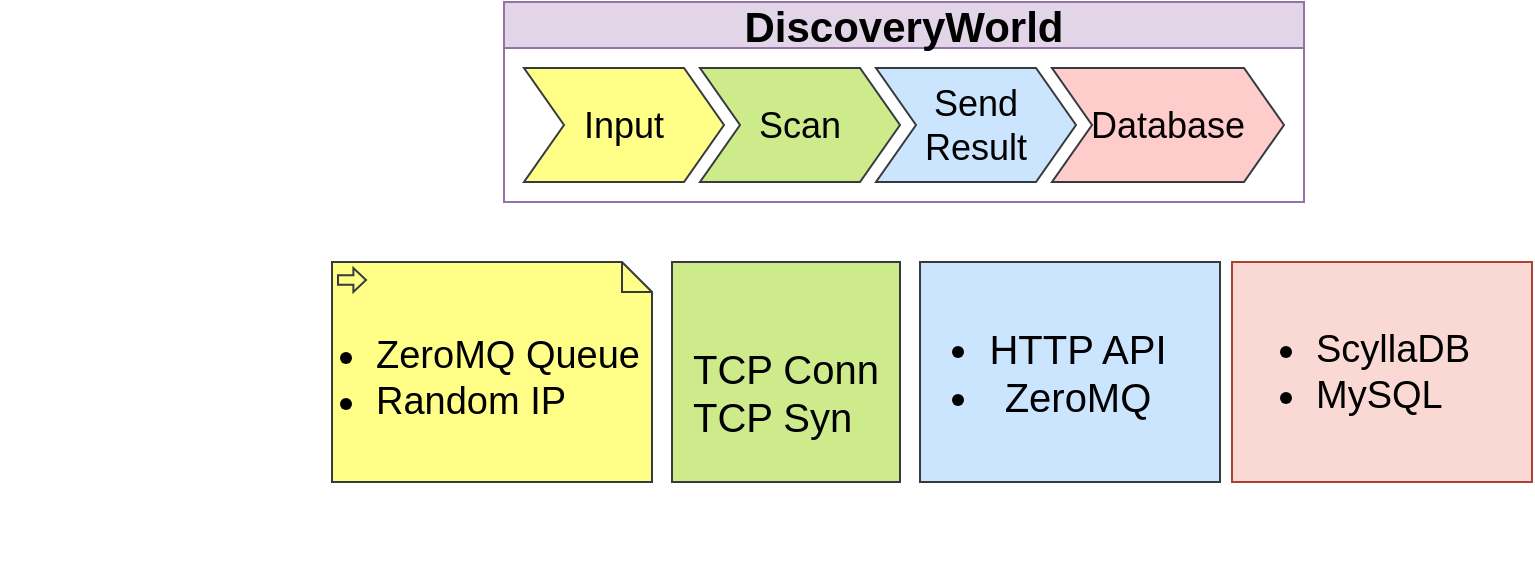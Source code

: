 <mxfile version="22.1.2" type="device">
  <diagram id="C5RBs43oDa-KdzZeNtuy" name="Page-1">
    <mxGraphModel dx="1036" dy="614" grid="1" gridSize="10" guides="1" tooltips="1" connect="1" arrows="1" fold="1" page="1" pageScale="1" pageWidth="827" pageHeight="1169" math="0" shadow="0">
      <root>
        <mxCell id="WIyWlLk6GJQsqaUBKTNV-0" />
        <mxCell id="WIyWlLk6GJQsqaUBKTNV-1" parent="WIyWlLk6GJQsqaUBKTNV-0" />
        <mxCell id="cCneZKVir82zlXZI0fSR-0" value="&lt;font style=&quot;font-size: 21px;&quot;&gt;DiscoveryWorld&lt;/font&gt;" style="swimlane;childLayout=stackLayout;horizontal=1;fillColor=#e1d5e7;horizontalStack=1;resizeParent=1;resizeParentMax=0;resizeLast=0;collapsible=0;strokeColor=#9673a6;stackBorder=10;stackSpacing=-12;resizable=1;align=center;points=[];whiteSpace=wrap;html=1;" vertex="1" parent="WIyWlLk6GJQsqaUBKTNV-1">
          <mxGeometry x="266" y="20" width="400" height="100" as="geometry" />
        </mxCell>
        <mxCell id="cCneZKVir82zlXZI0fSR-1" value="Input" style="shape=step;perimeter=stepPerimeter;fixedSize=1;points=[];whiteSpace=wrap;html=1;fillColor=#ffff88;strokeColor=#36393d;fontSize=18;fontStyle=0" vertex="1" parent="cCneZKVir82zlXZI0fSR-0">
          <mxGeometry x="10" y="33" width="100" height="57" as="geometry" />
        </mxCell>
        <mxCell id="cCneZKVir82zlXZI0fSR-2" value="Scan" style="shape=step;perimeter=stepPerimeter;fixedSize=1;points=[];whiteSpace=wrap;html=1;fillColor=#cdeb8b;strokeColor=#36393d;fontSize=18;fontStyle=0" vertex="1" parent="cCneZKVir82zlXZI0fSR-0">
          <mxGeometry x="98" y="33" width="100" height="57" as="geometry" />
        </mxCell>
        <mxCell id="cCneZKVir82zlXZI0fSR-3" value="Send&lt;br style=&quot;font-size: 18px;&quot;&gt;Result" style="shape=step;perimeter=stepPerimeter;fixedSize=1;points=[];whiteSpace=wrap;html=1;fillColor=#cce5ff;strokeColor=#36393d;fontSize=18;fontStyle=0" vertex="1" parent="cCneZKVir82zlXZI0fSR-0">
          <mxGeometry x="186" y="33" width="100" height="57" as="geometry" />
        </mxCell>
        <mxCell id="cCneZKVir82zlXZI0fSR-4" value="Database" style="shape=step;perimeter=stepPerimeter;fixedSize=1;points=[];whiteSpace=wrap;html=1;fillColor=#ffcccc;strokeColor=#36393d;fontSize=18;fontStyle=0" vertex="1" parent="cCneZKVir82zlXZI0fSR-0">
          <mxGeometry x="274" y="33" width="116" height="57" as="geometry" />
        </mxCell>
        <mxCell id="cCneZKVir82zlXZI0fSR-7" value="" style="group" vertex="1" connectable="0" parent="WIyWlLk6GJQsqaUBKTNV-1">
          <mxGeometry x="14" y="160" width="505" height="140" as="geometry" />
        </mxCell>
        <mxCell id="cCneZKVir82zlXZI0fSR-9" value="" style="group;movable=1;resizable=1;rotatable=1;deletable=1;editable=1;locked=0;connectable=1;" vertex="1" connectable="0" parent="cCneZKVir82zlXZI0fSR-7">
          <mxGeometry x="146" y="-10" width="180" height="110" as="geometry" />
        </mxCell>
        <mxCell id="cCneZKVir82zlXZI0fSR-5" value="" style="shape=mxgraph.bpmn.data;labelPosition=center;verticalLabelPosition=bottom;align=center;verticalAlign=top;size=15;html=1;bpmnTransferType=input;fillColor=#ffff88;strokeColor=#36393d;" vertex="1" parent="cCneZKVir82zlXZI0fSR-9">
          <mxGeometry x="20" width="160" height="110" as="geometry" />
        </mxCell>
        <mxCell id="cCneZKVir82zlXZI0fSR-6" value="&lt;ul style=&quot;font-size: 19px;&quot;&gt;&lt;li style=&quot;font-size: 19px;&quot;&gt;&lt;font style=&quot;font-size: 19px;&quot;&gt;ZeroMQ Queue&lt;/font&gt;&lt;/li&gt;&lt;li style=&quot;font-size: 19px;&quot;&gt;&lt;font style=&quot;font-size: 19px;&quot;&gt;Random IP&lt;/font&gt;&lt;/li&gt;&lt;/ul&gt;" style="text;html=1;strokeColor=none;fillColor=none;align=left;verticalAlign=middle;whiteSpace=wrap;rounded=0;fontSize=19;" vertex="1" parent="cCneZKVir82zlXZI0fSR-9">
          <mxGeometry y="27.923" width="180" height="59.231" as="geometry" />
        </mxCell>
        <mxCell id="cCneZKVir82zlXZI0fSR-18" value="" style="rounded=0;whiteSpace=wrap;html=1;fillColor=#cdeb8b;strokeColor=#36393d;" vertex="1" parent="cCneZKVir82zlXZI0fSR-7">
          <mxGeometry x="336" y="-10" width="114" height="110" as="geometry" />
        </mxCell>
        <mxCell id="cCneZKVir82zlXZI0fSR-20" value="&lt;div style=&quot;text-align: left;&quot;&gt;&lt;span style=&quot;font-weight: 400; background-color: initial;&quot;&gt;TCP Conn&lt;/span&gt;&lt;/div&gt;&lt;span style=&quot;font-weight: 400;&quot;&gt;&lt;div style=&quot;text-align: left;&quot;&gt;&lt;span style=&quot;background-color: initial;&quot;&gt;TCP Syn&lt;/span&gt;&lt;/div&gt;&lt;/span&gt;" style="connectable=0;recursiveResize=0;fillColor=none;fontStyle=1;align=center;whiteSpace=wrap;html=1;fontSize=20;strokeColor=none;" vertex="1" parent="cCneZKVir82zlXZI0fSR-7">
          <mxGeometry x="288" y="31.5" width="210" height="47" as="geometry">
            <mxRectangle width="210" height="47" as="alternateBounds" />
          </mxGeometry>
        </mxCell>
        <mxCell id="cCneZKVir82zlXZI0fSR-16" value="&lt;ul style=&quot;font-size: 19px;&quot;&gt;&lt;li style=&quot;font-size: 19px;&quot;&gt;ScyllaDB&lt;/li&gt;&lt;li style=&quot;font-size: 19px;&quot;&gt;MySQL&lt;/li&gt;&lt;/ul&gt;" style="rounded=0;whiteSpace=wrap;html=1;fillColor=#fad9d5;strokeColor=#ae4132;align=left;fontSize=19;" vertex="1" parent="WIyWlLk6GJQsqaUBKTNV-1">
          <mxGeometry x="630" y="150" width="150" height="110" as="geometry" />
        </mxCell>
        <mxCell id="cCneZKVir82zlXZI0fSR-17" value="" style="group" vertex="1" connectable="0" parent="WIyWlLk6GJQsqaUBKTNV-1">
          <mxGeometry x="414" y="150" width="224" height="110" as="geometry" />
        </mxCell>
        <mxCell id="cCneZKVir82zlXZI0fSR-19" value="" style="group" vertex="1" connectable="0" parent="cCneZKVir82zlXZI0fSR-17">
          <mxGeometry x="14" width="210" height="110" as="geometry" />
        </mxCell>
        <mxCell id="cCneZKVir82zlXZI0fSR-14" value="" style="rounded=0;whiteSpace=wrap;html=1;fillColor=#cce5ff;strokeColor=#36393d;" vertex="1" parent="cCneZKVir82zlXZI0fSR-19">
          <mxGeometry x="46" width="150" height="110" as="geometry" />
        </mxCell>
        <mxCell id="cCneZKVir82zlXZI0fSR-15" value="&lt;ul&gt;&lt;li&gt;&lt;span style=&quot;font-weight: 400;&quot;&gt;HTTP API&lt;/span&gt;&lt;/li&gt;&lt;li&gt;&lt;span style=&quot;font-weight: 400;&quot;&gt;ZeroMQ&lt;/span&gt;&lt;/li&gt;&lt;/ul&gt;" style="connectable=0;recursiveResize=0;fillColor=none;fontStyle=1;align=center;whiteSpace=wrap;html=1;fontSize=20;strokeColor=none;" vertex="1" parent="cCneZKVir82zlXZI0fSR-19">
          <mxGeometry y="35.115" width="210" height="39.769" as="geometry">
            <mxRectangle width="210" height="47" as="alternateBounds" />
          </mxGeometry>
        </mxCell>
      </root>
    </mxGraphModel>
  </diagram>
</mxfile>
